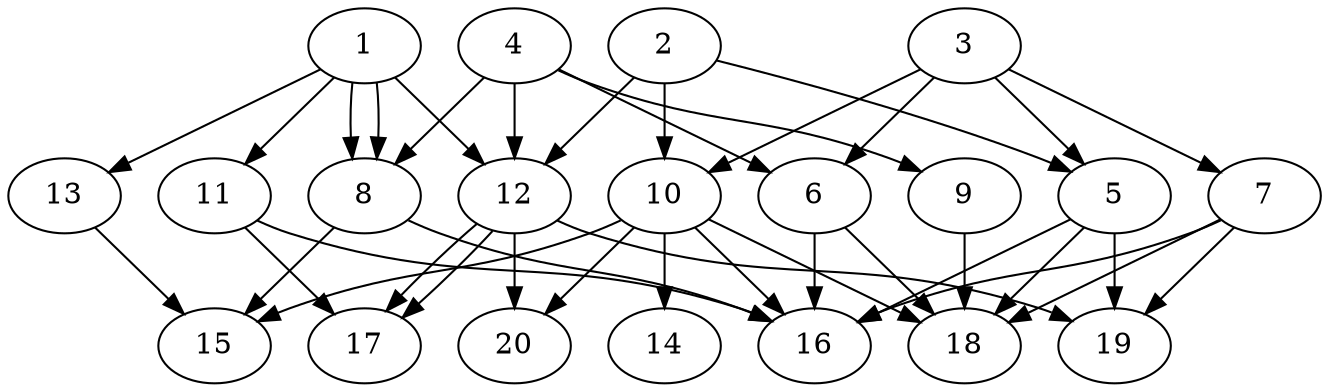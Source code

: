 // DAG automatically generated by daggen at Tue Jul 23 14:25:45 2019
// ./daggen --dot -n 20 --ccr 0.3 --fat 0.7 --regular 0.5 --density 0.6 --mindata 5242880 --maxdata 52428800 
digraph G {
  1 [size="21585920", alpha="0.13", expect_size="6475776"] 
  1 -> 8 [size ="6475776"]
  1 -> 8 [size ="6475776"]
  1 -> 11 [size ="6475776"]
  1 -> 12 [size ="6475776"]
  1 -> 13 [size ="6475776"]
  2 [size="50633387", alpha="0.09", expect_size="15190016"] 
  2 -> 5 [size ="15190016"]
  2 -> 10 [size ="15190016"]
  2 -> 12 [size ="15190016"]
  3 [size="167331840", alpha="0.16", expect_size="50199552"] 
  3 -> 5 [size ="50199552"]
  3 -> 6 [size ="50199552"]
  3 -> 7 [size ="50199552"]
  3 -> 10 [size ="50199552"]
  4 [size="37195093", alpha="0.05", expect_size="11158528"] 
  4 -> 6 [size ="11158528"]
  4 -> 8 [size ="11158528"]
  4 -> 9 [size ="11158528"]
  4 -> 12 [size ="11158528"]
  5 [size="43584853", alpha="0.13", expect_size="13075456"] 
  5 -> 16 [size ="13075456"]
  5 -> 18 [size ="13075456"]
  5 -> 19 [size ="13075456"]
  6 [size="135482027", alpha="0.16", expect_size="40644608"] 
  6 -> 16 [size ="40644608"]
  6 -> 18 [size ="40644608"]
  7 [size="109677227", alpha="0.08", expect_size="32903168"] 
  7 -> 16 [size ="32903168"]
  7 -> 18 [size ="32903168"]
  7 -> 19 [size ="32903168"]
  8 [size="118777173", alpha="0.09", expect_size="35633152"] 
  8 -> 15 [size ="35633152"]
  8 -> 16 [size ="35633152"]
  9 [size="32235520", alpha="0.10", expect_size="9670656"] 
  9 -> 18 [size ="9670656"]
  10 [size="138103467", alpha="0.04", expect_size="41431040"] 
  10 -> 14 [size ="41431040"]
  10 -> 15 [size ="41431040"]
  10 -> 16 [size ="41431040"]
  10 -> 18 [size ="41431040"]
  10 -> 20 [size ="41431040"]
  11 [size="56180053", alpha="0.00", expect_size="16854016"] 
  11 -> 16 [size ="16854016"]
  11 -> 17 [size ="16854016"]
  12 [size="156149760", alpha="0.11", expect_size="46844928"] 
  12 -> 17 [size ="46844928"]
  12 -> 17 [size ="46844928"]
  12 -> 19 [size ="46844928"]
  12 -> 20 [size ="46844928"]
  13 [size="72659627", alpha="0.10", expect_size="21797888"] 
  13 -> 15 [size ="21797888"]
  14 [size="40198827", alpha="0.15", expect_size="12059648"] 
  15 [size="76489387", alpha="0.07", expect_size="22946816"] 
  16 [size="24695467", alpha="0.02", expect_size="7408640"] 
  17 [size="151285760", alpha="0.02", expect_size="45385728"] 
  18 [size="55958187", alpha="0.12", expect_size="16787456"] 
  19 [size="128249173", alpha="0.08", expect_size="38474752"] 
  20 [size="48998400", alpha="0.06", expect_size="14699520"] 
}
